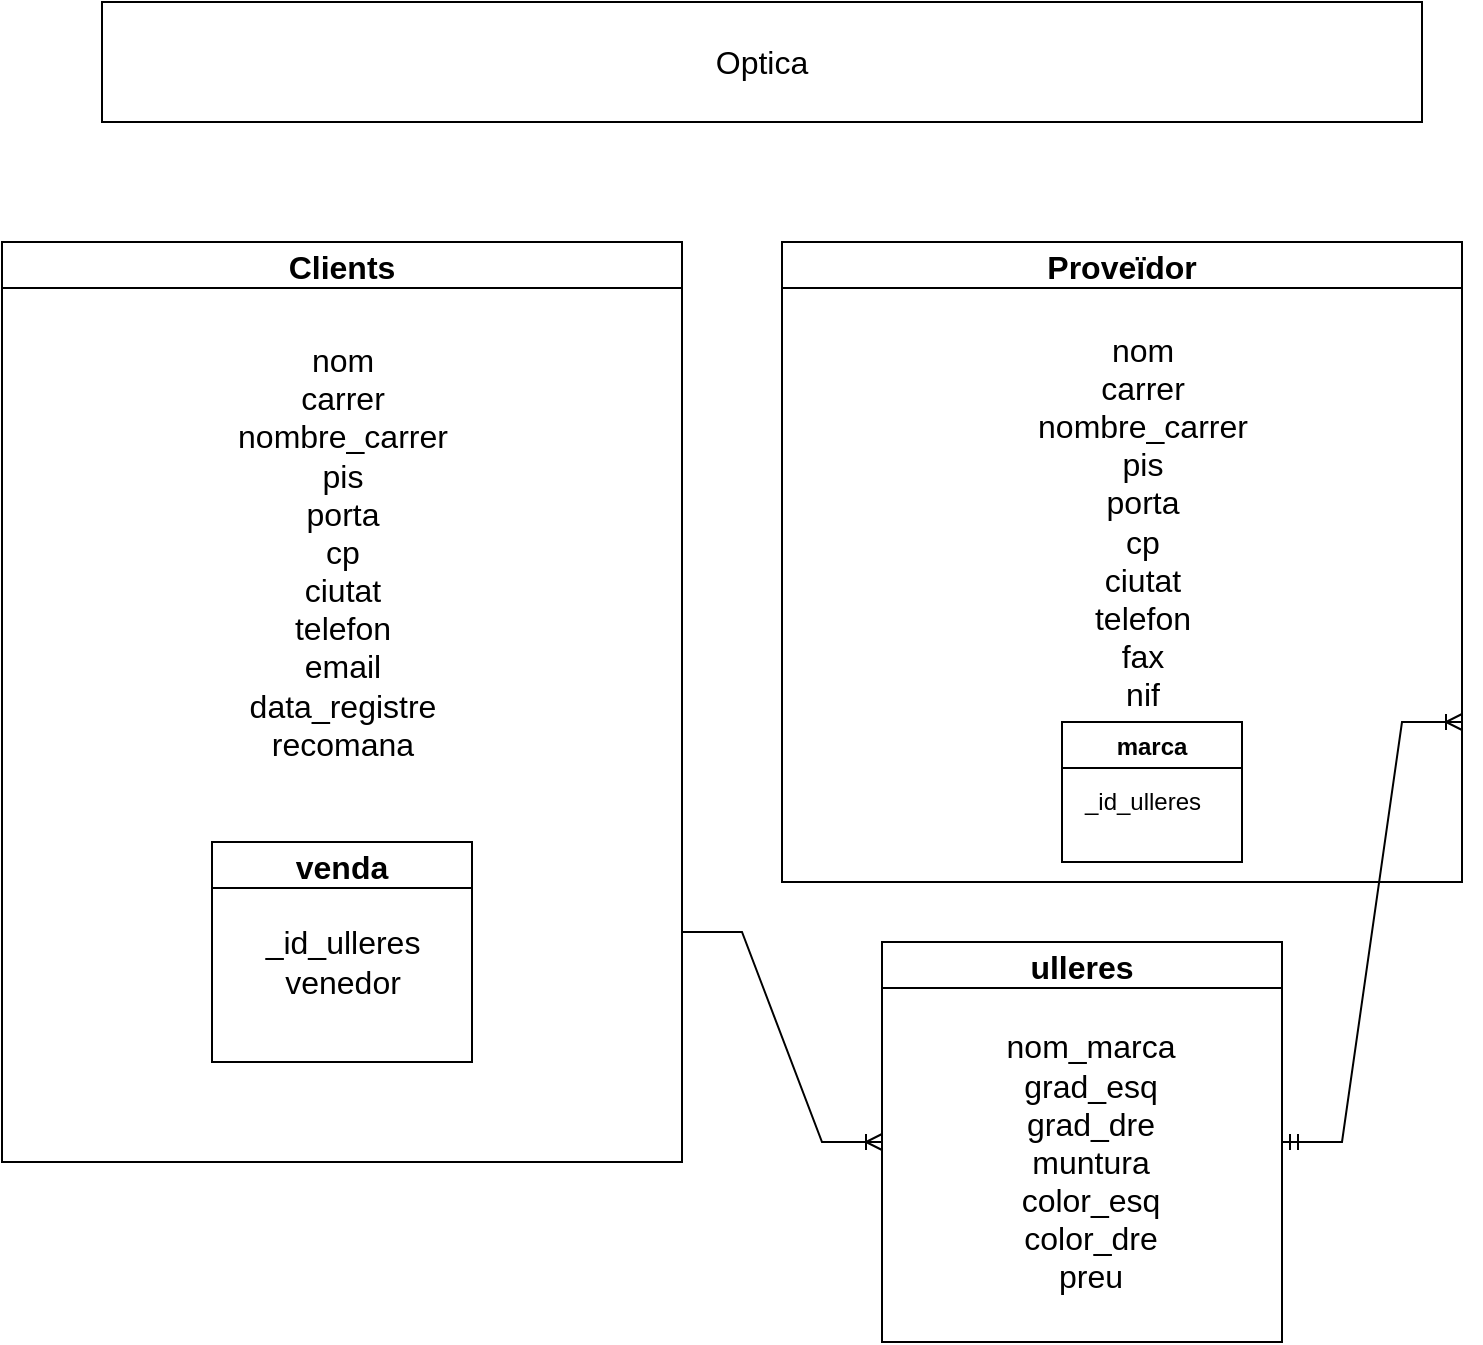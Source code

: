 <mxfile version="18.0.7" type="device"><diagram id="j0fyjdq55hRTXnCP1PWK" name="Page-1"><mxGraphModel dx="1105" dy="696" grid="1" gridSize="10" guides="1" tooltips="1" connect="1" arrows="1" fold="1" page="1" pageScale="1" pageWidth="827" pageHeight="1169" math="0" shadow="0"><root><mxCell id="0"/><mxCell id="1" parent="0"/><mxCell id="slY-a_Q_WP1iY_mQgt4y-2" value="Optica" style="rounded=0;whiteSpace=wrap;html=1;fontSize=16;" parent="1" vertex="1"><mxGeometry x="70" y="40" width="660" height="60" as="geometry"/></mxCell><mxCell id="slY-a_Q_WP1iY_mQgt4y-5" value="Proveïdor" style="swimlane;fontSize=16;" parent="1" vertex="1"><mxGeometry x="410" y="160" width="340" height="320" as="geometry"/></mxCell><mxCell id="slY-a_Q_WP1iY_mQgt4y-6" value="&lt;span&gt;nom&lt;/span&gt;&lt;br&gt;&lt;span&gt;carrer&lt;/span&gt;&lt;br&gt;&lt;span&gt;nombre_carrer&lt;/span&gt;&lt;br&gt;&lt;span&gt;pis&lt;/span&gt;&lt;br&gt;&lt;span&gt;porta&lt;/span&gt;&lt;br&gt;&lt;span&gt;cp&lt;/span&gt;&lt;br&gt;&lt;span&gt;ciutat&lt;/span&gt;&lt;br&gt;&lt;span&gt;telefon&lt;/span&gt;&lt;br&gt;&lt;span&gt;fax&lt;/span&gt;&lt;br&gt;&lt;span&gt;nif&lt;/span&gt;" style="text;html=1;align=center;verticalAlign=middle;resizable=0;points=[];autosize=1;strokeColor=none;fillColor=none;fontSize=16;" parent="slY-a_Q_WP1iY_mQgt4y-5" vertex="1"><mxGeometry x="120" y="40" width="120" height="200" as="geometry"/></mxCell><mxCell id="DTDV7GIvox5-Dxq8Jvwn-1" value="marca" style="swimlane;" vertex="1" parent="slY-a_Q_WP1iY_mQgt4y-5"><mxGeometry x="140" y="240" width="90" height="70" as="geometry"/></mxCell><mxCell id="DTDV7GIvox5-Dxq8Jvwn-2" value="_id_ulleres" style="text;html=1;align=center;verticalAlign=middle;resizable=0;points=[];autosize=1;strokeColor=none;fillColor=none;" vertex="1" parent="DTDV7GIvox5-Dxq8Jvwn-1"><mxGeometry x="5" y="30" width="70" height="20" as="geometry"/></mxCell><mxCell id="slY-a_Q_WP1iY_mQgt4y-9" value="Clients" style="swimlane;fontSize=16;" parent="1" vertex="1"><mxGeometry x="20" y="160" width="340" height="460" as="geometry"/></mxCell><mxCell id="slY-a_Q_WP1iY_mQgt4y-10" value="&lt;font style=&quot;font-size: 16px&quot;&gt;nom&lt;br&gt;carrer&lt;br&gt;nombre_carrer&lt;br&gt;pis&lt;br&gt;porta&lt;br&gt;cp&lt;br&gt;ciutat&lt;br&gt;telefon&lt;br&gt;email&lt;br&gt;data_registre&lt;br&gt;recomana&lt;/font&gt;" style="text;html=1;align=center;verticalAlign=middle;resizable=0;points=[];autosize=1;strokeColor=none;fillColor=none;fontSize=16;" parent="slY-a_Q_WP1iY_mQgt4y-9" vertex="1"><mxGeometry x="110" y="50" width="120" height="210" as="geometry"/></mxCell><mxCell id="slY-a_Q_WP1iY_mQgt4y-17" value="venda" style="swimlane;fontSize=16;" parent="slY-a_Q_WP1iY_mQgt4y-9" vertex="1"><mxGeometry x="105" y="300" width="130" height="110" as="geometry"/></mxCell><mxCell id="slY-a_Q_WP1iY_mQgt4y-18" value="_id_ulleres&lt;br&gt;venedor" style="text;html=1;align=center;verticalAlign=middle;resizable=0;points=[];autosize=1;strokeColor=none;fillColor=none;fontSize=16;" parent="slY-a_Q_WP1iY_mQgt4y-17" vertex="1"><mxGeometry x="20" y="40" width="90" height="40" as="geometry"/></mxCell><mxCell id="slY-a_Q_WP1iY_mQgt4y-11" value="ulleres" style="swimlane;fontSize=16;" parent="1" vertex="1"><mxGeometry x="460" y="510" width="200" height="200" as="geometry"/></mxCell><mxCell id="slY-a_Q_WP1iY_mQgt4y-13" value="nom_marca&lt;br&gt;grad_esq&lt;br&gt;grad_dre&lt;br&gt;muntura&lt;br&gt;color_esq&lt;br&gt;color_dre&lt;br&gt;preu" style="text;html=1;align=center;verticalAlign=middle;resizable=0;points=[];autosize=1;strokeColor=none;fillColor=none;fontSize=16;" parent="slY-a_Q_WP1iY_mQgt4y-11" vertex="1"><mxGeometry x="54" y="40" width="100" height="140" as="geometry"/></mxCell><mxCell id="slY-a_Q_WP1iY_mQgt4y-15" value="" style="edgeStyle=entityRelationEdgeStyle;fontSize=12;html=1;endArrow=ERoneToMany;startArrow=ERmandOne;rounded=0;exitX=1;exitY=0.5;exitDx=0;exitDy=0;entryX=1;entryY=0.75;entryDx=0;entryDy=0;" parent="1" source="slY-a_Q_WP1iY_mQgt4y-11" target="slY-a_Q_WP1iY_mQgt4y-5" edge="1"><mxGeometry width="100" height="100" relative="1" as="geometry"><mxPoint x="340" y="620" as="sourcePoint"/><mxPoint x="770" y="510" as="targetPoint"/></mxGeometry></mxCell><mxCell id="slY-a_Q_WP1iY_mQgt4y-16" value="" style="edgeStyle=entityRelationEdgeStyle;fontSize=12;html=1;endArrow=ERoneToMany;rounded=0;exitX=1;exitY=0.75;exitDx=0;exitDy=0;entryX=0;entryY=0.5;entryDx=0;entryDy=0;" parent="1" source="slY-a_Q_WP1iY_mQgt4y-9" target="slY-a_Q_WP1iY_mQgt4y-11" edge="1"><mxGeometry width="100" height="100" relative="1" as="geometry"><mxPoint x="230" y="500" as="sourcePoint"/><mxPoint x="240" y="560" as="targetPoint"/></mxGeometry></mxCell></root></mxGraphModel></diagram></mxfile>